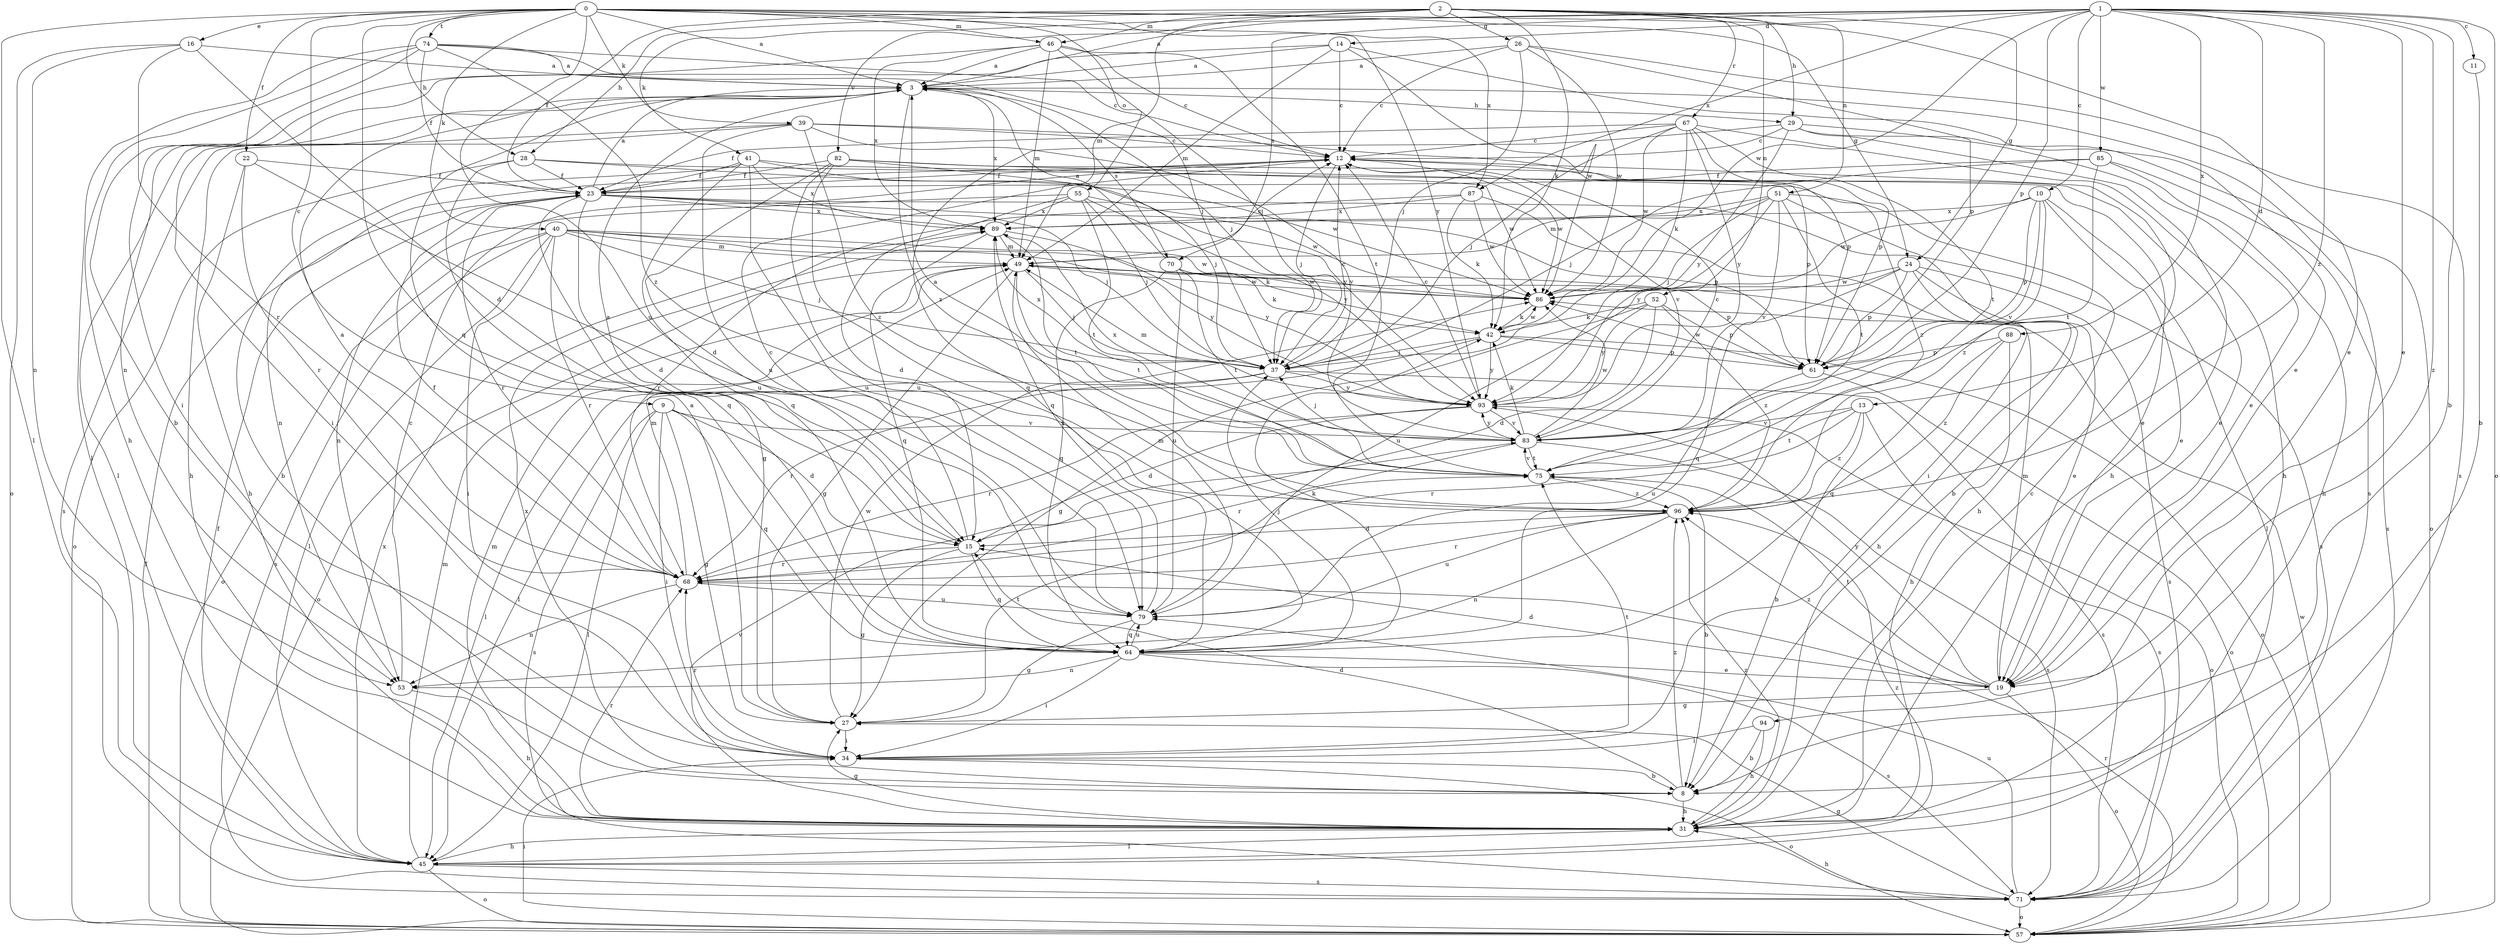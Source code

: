 strict digraph  {
0;
1;
2;
3;
8;
9;
10;
11;
12;
13;
14;
15;
16;
19;
22;
23;
24;
26;
27;
28;
29;
31;
34;
37;
39;
40;
41;
42;
45;
46;
49;
51;
52;
53;
55;
57;
61;
64;
67;
68;
70;
71;
74;
75;
79;
82;
83;
85;
86;
87;
88;
89;
93;
94;
96;
0 -> 3  [label=a];
0 -> 9  [label=c];
0 -> 16  [label=e];
0 -> 19  [label=e];
0 -> 22  [label=f];
0 -> 24  [label=g];
0 -> 28  [label=h];
0 -> 39  [label=k];
0 -> 40  [label=k];
0 -> 45  [label=l];
0 -> 46  [label=m];
0 -> 55  [label=o];
0 -> 64  [label=q];
0 -> 74  [label=t];
0 -> 79  [label=u];
0 -> 87  [label=x];
0 -> 93  [label=y];
1 -> 3  [label=a];
1 -> 8  [label=b];
1 -> 10  [label=c];
1 -> 11  [label=c];
1 -> 13  [label=d];
1 -> 14  [label=d];
1 -> 19  [label=e];
1 -> 57  [label=o];
1 -> 61  [label=p];
1 -> 70  [label=s];
1 -> 82  [label=v];
1 -> 85  [label=w];
1 -> 86  [label=w];
1 -> 87  [label=x];
1 -> 88  [label=x];
1 -> 94  [label=z];
1 -> 96  [label=z];
2 -> 23  [label=f];
2 -> 24  [label=g];
2 -> 26  [label=g];
2 -> 28  [label=h];
2 -> 29  [label=h];
2 -> 41  [label=k];
2 -> 42  [label=k];
2 -> 46  [label=m];
2 -> 49  [label=m];
2 -> 51  [label=n];
2 -> 52  [label=n];
2 -> 67  [label=r];
3 -> 29  [label=h];
3 -> 34  [label=i];
3 -> 37  [label=j];
3 -> 45  [label=l];
3 -> 70  [label=s];
3 -> 71  [label=s];
3 -> 89  [label=x];
3 -> 96  [label=z];
8 -> 15  [label=d];
8 -> 31  [label=h];
8 -> 89  [label=x];
8 -> 96  [label=z];
9 -> 15  [label=d];
9 -> 27  [label=g];
9 -> 34  [label=i];
9 -> 45  [label=l];
9 -> 64  [label=q];
9 -> 71  [label=s];
9 -> 83  [label=v];
10 -> 19  [label=e];
10 -> 45  [label=l];
10 -> 61  [label=p];
10 -> 83  [label=v];
10 -> 86  [label=w];
10 -> 89  [label=x];
10 -> 96  [label=z];
11 -> 8  [label=b];
12 -> 23  [label=f];
12 -> 37  [label=j];
12 -> 53  [label=n];
12 -> 61  [label=p];
12 -> 83  [label=v];
12 -> 86  [label=w];
13 -> 8  [label=b];
13 -> 68  [label=r];
13 -> 71  [label=s];
13 -> 75  [label=t];
13 -> 83  [label=v];
13 -> 96  [label=z];
14 -> 3  [label=a];
14 -> 12  [label=c];
14 -> 19  [label=e];
14 -> 49  [label=m];
14 -> 53  [label=n];
14 -> 86  [label=w];
15 -> 3  [label=a];
15 -> 12  [label=c];
15 -> 27  [label=g];
15 -> 64  [label=q];
15 -> 68  [label=r];
16 -> 3  [label=a];
16 -> 15  [label=d];
16 -> 53  [label=n];
16 -> 57  [label=o];
16 -> 68  [label=r];
19 -> 15  [label=d];
19 -> 27  [label=g];
19 -> 49  [label=m];
19 -> 57  [label=o];
19 -> 75  [label=t];
19 -> 93  [label=y];
19 -> 96  [label=z];
22 -> 23  [label=f];
22 -> 31  [label=h];
22 -> 68  [label=r];
22 -> 79  [label=u];
23 -> 3  [label=a];
23 -> 15  [label=d];
23 -> 27  [label=g];
23 -> 37  [label=j];
23 -> 68  [label=r];
23 -> 71  [label=s];
23 -> 86  [label=w];
23 -> 89  [label=x];
24 -> 19  [label=e];
24 -> 31  [label=h];
24 -> 61  [label=p];
24 -> 64  [label=q];
24 -> 71  [label=s];
24 -> 79  [label=u];
24 -> 86  [label=w];
26 -> 3  [label=a];
26 -> 12  [label=c];
26 -> 37  [label=j];
26 -> 61  [label=p];
26 -> 71  [label=s];
26 -> 86  [label=w];
27 -> 3  [label=a];
27 -> 34  [label=i];
27 -> 75  [label=t];
27 -> 86  [label=w];
28 -> 19  [label=e];
28 -> 23  [label=f];
28 -> 57  [label=o];
28 -> 64  [label=q];
28 -> 86  [label=w];
29 -> 12  [label=c];
29 -> 19  [label=e];
29 -> 31  [label=h];
29 -> 57  [label=o];
29 -> 64  [label=q];
29 -> 93  [label=y];
31 -> 12  [label=c];
31 -> 27  [label=g];
31 -> 45  [label=l];
31 -> 49  [label=m];
31 -> 68  [label=r];
31 -> 83  [label=v];
31 -> 96  [label=z];
34 -> 8  [label=b];
34 -> 57  [label=o];
34 -> 68  [label=r];
34 -> 75  [label=t];
37 -> 12  [label=c];
37 -> 45  [label=l];
37 -> 68  [label=r];
37 -> 71  [label=s];
37 -> 89  [label=x];
37 -> 93  [label=y];
39 -> 12  [label=c];
39 -> 31  [label=h];
39 -> 61  [label=p];
39 -> 71  [label=s];
39 -> 79  [label=u];
39 -> 83  [label=v];
39 -> 96  [label=z];
40 -> 34  [label=i];
40 -> 37  [label=j];
40 -> 42  [label=k];
40 -> 45  [label=l];
40 -> 49  [label=m];
40 -> 57  [label=o];
40 -> 68  [label=r];
40 -> 71  [label=s];
40 -> 86  [label=w];
40 -> 93  [label=y];
41 -> 8  [label=b];
41 -> 23  [label=f];
41 -> 64  [label=q];
41 -> 79  [label=u];
41 -> 86  [label=w];
41 -> 89  [label=x];
41 -> 93  [label=y];
42 -> 37  [label=j];
42 -> 45  [label=l];
42 -> 57  [label=o];
42 -> 61  [label=p];
42 -> 86  [label=w];
42 -> 93  [label=y];
45 -> 23  [label=f];
45 -> 31  [label=h];
45 -> 49  [label=m];
45 -> 57  [label=o];
45 -> 71  [label=s];
45 -> 89  [label=x];
45 -> 96  [label=z];
46 -> 3  [label=a];
46 -> 12  [label=c];
46 -> 34  [label=i];
46 -> 37  [label=j];
46 -> 49  [label=m];
46 -> 75  [label=t];
46 -> 89  [label=x];
49 -> 12  [label=c];
49 -> 27  [label=g];
49 -> 37  [label=j];
49 -> 57  [label=o];
49 -> 61  [label=p];
49 -> 75  [label=t];
49 -> 86  [label=w];
51 -> 8  [label=b];
51 -> 31  [label=h];
51 -> 37  [label=j];
51 -> 49  [label=m];
51 -> 75  [label=t];
51 -> 83  [label=v];
51 -> 89  [label=x];
51 -> 93  [label=y];
52 -> 15  [label=d];
52 -> 27  [label=g];
52 -> 42  [label=k];
52 -> 61  [label=p];
52 -> 93  [label=y];
52 -> 96  [label=z];
53 -> 12  [label=c];
53 -> 31  [label=h];
55 -> 15  [label=d];
55 -> 37  [label=j];
55 -> 53  [label=n];
55 -> 61  [label=p];
55 -> 75  [label=t];
55 -> 89  [label=x];
55 -> 93  [label=y];
57 -> 23  [label=f];
57 -> 34  [label=i];
57 -> 68  [label=r];
57 -> 86  [label=w];
61 -> 57  [label=o];
61 -> 79  [label=u];
61 -> 86  [label=w];
64 -> 19  [label=e];
64 -> 34  [label=i];
64 -> 37  [label=j];
64 -> 42  [label=k];
64 -> 53  [label=n];
64 -> 71  [label=s];
64 -> 79  [label=u];
67 -> 12  [label=c];
67 -> 23  [label=f];
67 -> 31  [label=h];
67 -> 37  [label=j];
67 -> 42  [label=k];
67 -> 61  [label=p];
67 -> 75  [label=t];
67 -> 86  [label=w];
67 -> 93  [label=y];
68 -> 3  [label=a];
68 -> 23  [label=f];
68 -> 49  [label=m];
68 -> 53  [label=n];
68 -> 79  [label=u];
70 -> 3  [label=a];
70 -> 42  [label=k];
70 -> 64  [label=q];
70 -> 75  [label=t];
70 -> 79  [label=u];
70 -> 86  [label=w];
71 -> 27  [label=g];
71 -> 31  [label=h];
71 -> 57  [label=o];
71 -> 79  [label=u];
74 -> 3  [label=a];
74 -> 8  [label=b];
74 -> 12  [label=c];
74 -> 23  [label=f];
74 -> 31  [label=h];
74 -> 37  [label=j];
74 -> 45  [label=l];
74 -> 96  [label=z];
75 -> 3  [label=a];
75 -> 8  [label=b];
75 -> 83  [label=v];
75 -> 96  [label=z];
79 -> 27  [label=g];
79 -> 49  [label=m];
79 -> 64  [label=q];
79 -> 89  [label=x];
82 -> 15  [label=d];
82 -> 19  [label=e];
82 -> 23  [label=f];
82 -> 37  [label=j];
82 -> 64  [label=q];
82 -> 79  [label=u];
82 -> 96  [label=z];
83 -> 12  [label=c];
83 -> 37  [label=j];
83 -> 42  [label=k];
83 -> 68  [label=r];
83 -> 71  [label=s];
83 -> 75  [label=t];
83 -> 86  [label=w];
83 -> 89  [label=x];
83 -> 93  [label=y];
85 -> 23  [label=f];
85 -> 31  [label=h];
85 -> 37  [label=j];
85 -> 71  [label=s];
85 -> 75  [label=t];
86 -> 42  [label=k];
87 -> 34  [label=i];
87 -> 42  [label=k];
87 -> 68  [label=r];
87 -> 86  [label=w];
87 -> 89  [label=x];
88 -> 31  [label=h];
88 -> 61  [label=p];
88 -> 64  [label=q];
88 -> 96  [label=z];
89 -> 49  [label=m];
89 -> 64  [label=q];
89 -> 75  [label=t];
89 -> 93  [label=y];
93 -> 12  [label=c];
93 -> 15  [label=d];
93 -> 49  [label=m];
93 -> 57  [label=o];
93 -> 68  [label=r];
93 -> 83  [label=v];
94 -> 8  [label=b];
94 -> 31  [label=h];
94 -> 34  [label=i];
96 -> 15  [label=d];
96 -> 53  [label=n];
96 -> 68  [label=r];
96 -> 79  [label=u];
}
